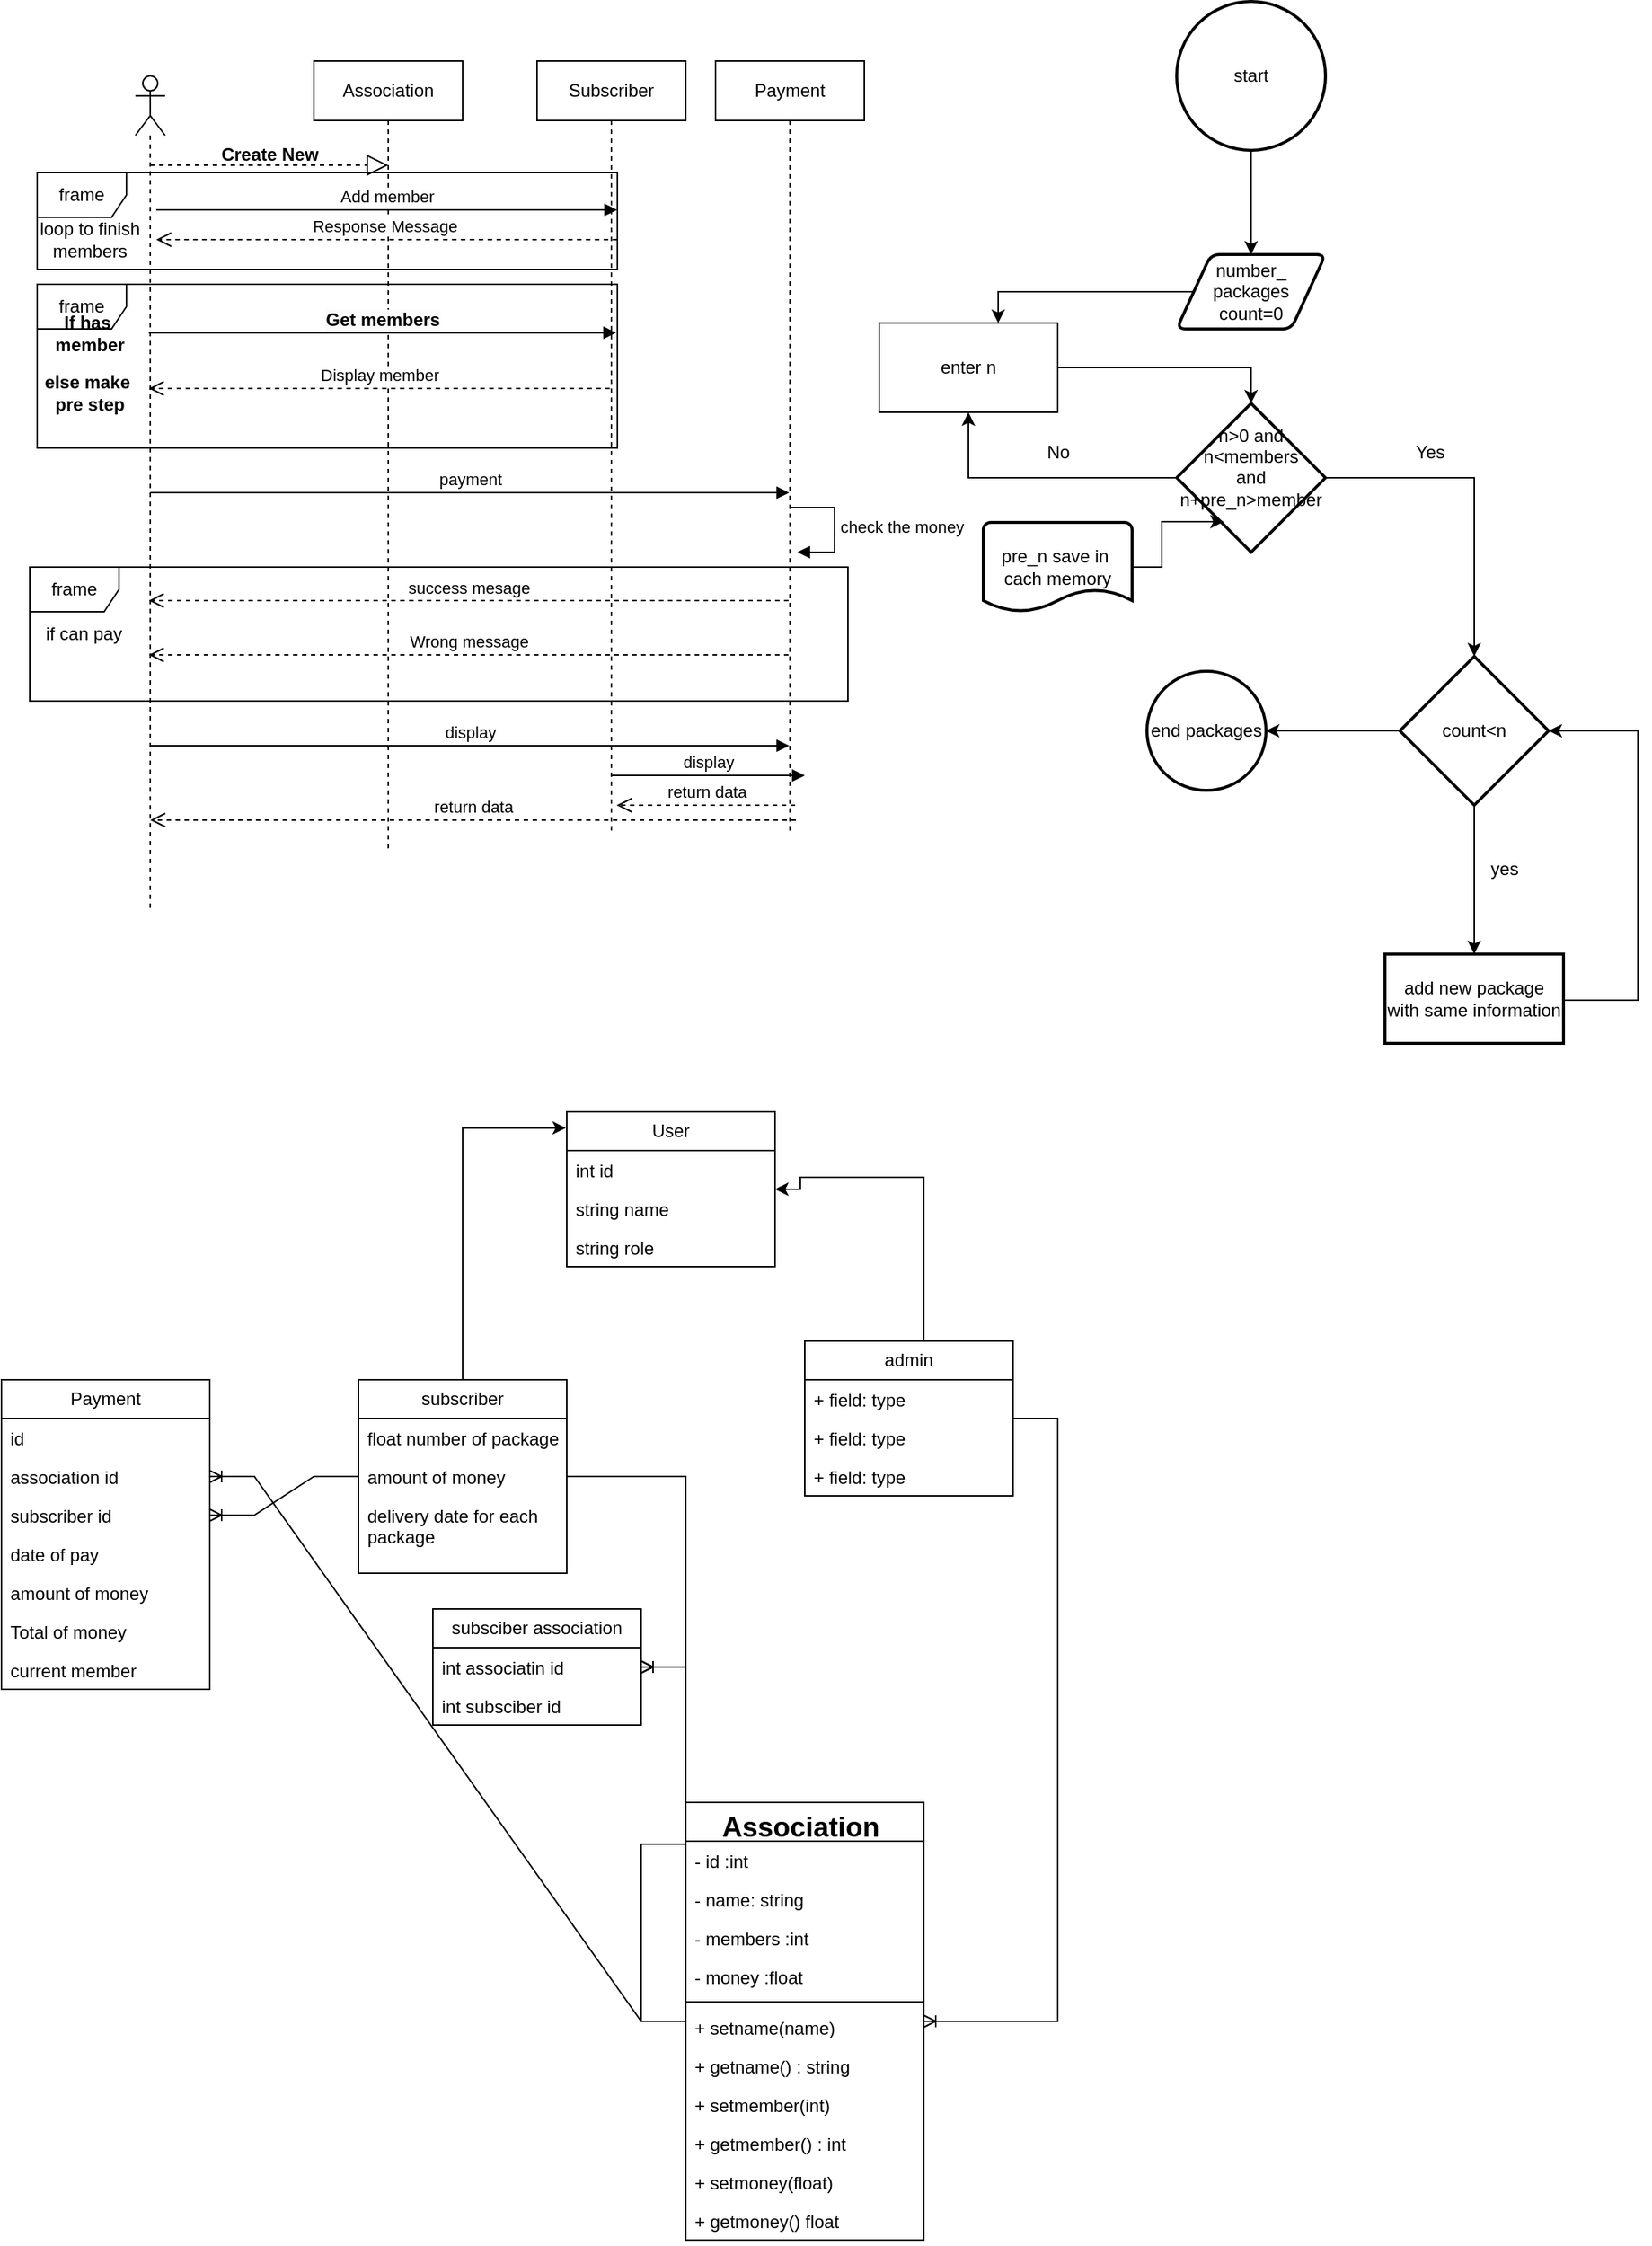 <mxfile version="24.4.6" type="github">
  <diagram name="Page-1" id="5UBuHsfjpt4iNKurUicg">
    <mxGraphModel dx="1673" dy="1842" grid="1" gridSize="10" guides="1" tooltips="1" connect="1" arrows="1" fold="1" page="1" pageScale="1" pageWidth="827" pageHeight="1169" math="0" shadow="0">
      <root>
        <mxCell id="0" />
        <mxCell id="1" parent="0" />
        <mxCell id="UJ53TDWJrt-Uf5NckLxE-1" value="&lt;span style=&quot;font-size:14.0pt;line-height:107%;&lt;br/&gt;font-family:&amp;quot;Bahnschrift Light SemiCondensed&amp;quot;,sans-serif;mso-fareast-font-family:&lt;br/&gt;Calibri;mso-fareast-theme-font:minor-latin;mso-bidi-font-family:Arial;&lt;br/&gt;mso-ansi-language:EN-US;mso-fareast-language:EN-US;mso-bidi-language:AR-SA&quot;&gt;Association&amp;nbsp;&lt;/span&gt;" style="swimlane;fontStyle=1;align=center;verticalAlign=top;childLayout=stackLayout;horizontal=1;startSize=26;horizontalStack=0;resizeParent=1;resizeParentMax=0;resizeLast=0;collapsible=1;marginBottom=0;whiteSpace=wrap;html=1;" parent="1" vertex="1">
          <mxGeometry x="460" y="180" width="160" height="294" as="geometry" />
        </mxCell>
        <mxCell id="UJ53TDWJrt-Uf5NckLxE-2" value="- id :int" style="text;strokeColor=none;fillColor=none;align=left;verticalAlign=top;spacingLeft=4;spacingRight=4;overflow=hidden;rotatable=0;points=[[0,0.5],[1,0.5]];portConstraint=eastwest;whiteSpace=wrap;html=1;" parent="UJ53TDWJrt-Uf5NckLxE-1" vertex="1">
          <mxGeometry y="26" width="160" height="26" as="geometry" />
        </mxCell>
        <mxCell id="UJ53TDWJrt-Uf5NckLxE-3" value="- name: string" style="text;strokeColor=none;fillColor=none;align=left;verticalAlign=top;spacingLeft=4;spacingRight=4;overflow=hidden;rotatable=0;points=[[0,0.5],[1,0.5]];portConstraint=eastwest;whiteSpace=wrap;html=1;" parent="UJ53TDWJrt-Uf5NckLxE-1" vertex="1">
          <mxGeometry y="52" width="160" height="26" as="geometry" />
        </mxCell>
        <mxCell id="UJ53TDWJrt-Uf5NckLxE-4" value="- members :int" style="text;strokeColor=none;fillColor=none;align=left;verticalAlign=top;spacingLeft=4;spacingRight=4;overflow=hidden;rotatable=0;points=[[0,0.5],[1,0.5]];portConstraint=eastwest;whiteSpace=wrap;html=1;" parent="UJ53TDWJrt-Uf5NckLxE-1" vertex="1">
          <mxGeometry y="78" width="160" height="26" as="geometry" />
        </mxCell>
        <mxCell id="UJ53TDWJrt-Uf5NckLxE-5" value="- money :float" style="text;strokeColor=none;fillColor=none;align=left;verticalAlign=top;spacingLeft=4;spacingRight=4;overflow=hidden;rotatable=0;points=[[0,0.5],[1,0.5]];portConstraint=eastwest;whiteSpace=wrap;html=1;" parent="UJ53TDWJrt-Uf5NckLxE-1" vertex="1">
          <mxGeometry y="104" width="160" height="26" as="geometry" />
        </mxCell>
        <mxCell id="UJ53TDWJrt-Uf5NckLxE-6" value="" style="line;strokeWidth=1;fillColor=none;align=left;verticalAlign=middle;spacingTop=-1;spacingLeft=3;spacingRight=3;rotatable=0;labelPosition=right;points=[];portConstraint=eastwest;strokeColor=inherit;" parent="UJ53TDWJrt-Uf5NckLxE-1" vertex="1">
          <mxGeometry y="130" width="160" height="8" as="geometry" />
        </mxCell>
        <mxCell id="UJ53TDWJrt-Uf5NckLxE-7" value="+ setname(name)" style="text;strokeColor=none;fillColor=none;align=left;verticalAlign=top;spacingLeft=4;spacingRight=4;overflow=hidden;rotatable=0;points=[[0,0.5],[1,0.5]];portConstraint=eastwest;whiteSpace=wrap;html=1;" parent="UJ53TDWJrt-Uf5NckLxE-1" vertex="1">
          <mxGeometry y="138" width="160" height="26" as="geometry" />
        </mxCell>
        <mxCell id="UJ53TDWJrt-Uf5NckLxE-8" value="+ getname() : string" style="text;strokeColor=none;fillColor=none;align=left;verticalAlign=top;spacingLeft=4;spacingRight=4;overflow=hidden;rotatable=0;points=[[0,0.5],[1,0.5]];portConstraint=eastwest;whiteSpace=wrap;html=1;" parent="UJ53TDWJrt-Uf5NckLxE-1" vertex="1">
          <mxGeometry y="164" width="160" height="26" as="geometry" />
        </mxCell>
        <mxCell id="UJ53TDWJrt-Uf5NckLxE-9" value="+ setmember(int)" style="text;strokeColor=none;fillColor=none;align=left;verticalAlign=top;spacingLeft=4;spacingRight=4;overflow=hidden;rotatable=0;points=[[0,0.5],[1,0.5]];portConstraint=eastwest;whiteSpace=wrap;html=1;" parent="UJ53TDWJrt-Uf5NckLxE-1" vertex="1">
          <mxGeometry y="190" width="160" height="26" as="geometry" />
        </mxCell>
        <mxCell id="UJ53TDWJrt-Uf5NckLxE-10" value="+ getmember() : int" style="text;strokeColor=none;fillColor=none;align=left;verticalAlign=top;spacingLeft=4;spacingRight=4;overflow=hidden;rotatable=0;points=[[0,0.5],[1,0.5]];portConstraint=eastwest;whiteSpace=wrap;html=1;" parent="UJ53TDWJrt-Uf5NckLxE-1" vertex="1">
          <mxGeometry y="216" width="160" height="26" as="geometry" />
        </mxCell>
        <mxCell id="UJ53TDWJrt-Uf5NckLxE-11" value="+ setmoney(float)&amp;nbsp;" style="text;strokeColor=none;fillColor=none;align=left;verticalAlign=top;spacingLeft=4;spacingRight=4;overflow=hidden;rotatable=0;points=[[0,0.5],[1,0.5]];portConstraint=eastwest;whiteSpace=wrap;html=1;" parent="UJ53TDWJrt-Uf5NckLxE-1" vertex="1">
          <mxGeometry y="242" width="160" height="26" as="geometry" />
        </mxCell>
        <mxCell id="UJ53TDWJrt-Uf5NckLxE-12" value="+ getmoney() float" style="text;strokeColor=none;fillColor=none;align=left;verticalAlign=top;spacingLeft=4;spacingRight=4;overflow=hidden;rotatable=0;points=[[0,0.5],[1,0.5]];portConstraint=eastwest;whiteSpace=wrap;html=1;" parent="UJ53TDWJrt-Uf5NckLxE-1" vertex="1">
          <mxGeometry y="268" width="160" height="26" as="geometry" />
        </mxCell>
        <mxCell id="UJ53TDWJrt-Uf5NckLxE-32" value="admin" style="swimlane;fontStyle=0;childLayout=stackLayout;horizontal=1;startSize=26;fillColor=none;horizontalStack=0;resizeParent=1;resizeParentMax=0;resizeLast=0;collapsible=1;marginBottom=0;whiteSpace=wrap;html=1;" parent="1" vertex="1">
          <mxGeometry x="540" y="-130" width="140" height="104" as="geometry" />
        </mxCell>
        <mxCell id="UJ53TDWJrt-Uf5NckLxE-34" value="+ field: type" style="text;strokeColor=none;fillColor=none;align=left;verticalAlign=top;spacingLeft=4;spacingRight=4;overflow=hidden;rotatable=0;points=[[0,0.5],[1,0.5]];portConstraint=eastwest;whiteSpace=wrap;html=1;" parent="UJ53TDWJrt-Uf5NckLxE-32" vertex="1">
          <mxGeometry y="26" width="140" height="26" as="geometry" />
        </mxCell>
        <mxCell id="UJ53TDWJrt-Uf5NckLxE-35" value="+ field: type" style="text;strokeColor=none;fillColor=none;align=left;verticalAlign=top;spacingLeft=4;spacingRight=4;overflow=hidden;rotatable=0;points=[[0,0.5],[1,0.5]];portConstraint=eastwest;whiteSpace=wrap;html=1;" parent="UJ53TDWJrt-Uf5NckLxE-32" vertex="1">
          <mxGeometry y="52" width="140" height="26" as="geometry" />
        </mxCell>
        <mxCell id="UJ53TDWJrt-Uf5NckLxE-33" value="+ field: type" style="text;strokeColor=none;fillColor=none;align=left;verticalAlign=top;spacingLeft=4;spacingRight=4;overflow=hidden;rotatable=0;points=[[0,0.5],[1,0.5]];portConstraint=eastwest;whiteSpace=wrap;html=1;" parent="UJ53TDWJrt-Uf5NckLxE-32" vertex="1">
          <mxGeometry y="78" width="140" height="26" as="geometry" />
        </mxCell>
        <mxCell id="UJ53TDWJrt-Uf5NckLxE-41" value="subscriber" style="swimlane;fontStyle=0;childLayout=stackLayout;horizontal=1;startSize=26;fillColor=none;horizontalStack=0;resizeParent=1;resizeParentMax=0;resizeLast=0;collapsible=1;marginBottom=0;whiteSpace=wrap;html=1;" parent="1" vertex="1">
          <mxGeometry x="240" y="-104" width="140" height="130" as="geometry" />
        </mxCell>
        <mxCell id="UJ53TDWJrt-Uf5NckLxE-42" value="float number of package" style="text;strokeColor=none;fillColor=none;align=left;verticalAlign=top;spacingLeft=4;spacingRight=4;overflow=hidden;rotatable=0;points=[[0,0.5],[1,0.5]];portConstraint=eastwest;whiteSpace=wrap;html=1;" parent="UJ53TDWJrt-Uf5NckLxE-41" vertex="1">
          <mxGeometry y="26" width="140" height="26" as="geometry" />
        </mxCell>
        <mxCell id="UJ53TDWJrt-Uf5NckLxE-43" value="amount of money" style="text;strokeColor=none;fillColor=none;align=left;verticalAlign=top;spacingLeft=4;spacingRight=4;overflow=hidden;rotatable=0;points=[[0,0.5],[1,0.5]];portConstraint=eastwest;whiteSpace=wrap;html=1;" parent="UJ53TDWJrt-Uf5NckLxE-41" vertex="1">
          <mxGeometry y="52" width="140" height="26" as="geometry" />
        </mxCell>
        <mxCell id="UJ53TDWJrt-Uf5NckLxE-44" value="delivery date for each package" style="text;strokeColor=none;fillColor=none;align=left;verticalAlign=top;spacingLeft=4;spacingRight=4;overflow=hidden;rotatable=0;points=[[0,0.5],[1,0.5]];portConstraint=eastwest;whiteSpace=wrap;html=1;" parent="UJ53TDWJrt-Uf5NckLxE-41" vertex="1">
          <mxGeometry y="78" width="140" height="52" as="geometry" />
        </mxCell>
        <mxCell id="UJ53TDWJrt-Uf5NckLxE-45" value="" style="edgeStyle=entityRelationEdgeStyle;fontSize=12;html=1;endArrow=ERoneToMany;rounded=0;" parent="1" source="UJ53TDWJrt-Uf5NckLxE-32" target="UJ53TDWJrt-Uf5NckLxE-1" edge="1">
          <mxGeometry width="100" height="100" relative="1" as="geometry">
            <mxPoint x="510" y="190" as="sourcePoint" />
            <mxPoint x="610" y="90" as="targetPoint" />
          </mxGeometry>
        </mxCell>
        <mxCell id="UJ53TDWJrt-Uf5NckLxE-47" value="subsciber association" style="swimlane;fontStyle=0;childLayout=stackLayout;horizontal=1;startSize=26;fillColor=none;horizontalStack=0;resizeParent=1;resizeParentMax=0;resizeLast=0;collapsible=1;marginBottom=0;whiteSpace=wrap;html=1;" parent="1" vertex="1">
          <mxGeometry x="290" y="50" width="140" height="78" as="geometry" />
        </mxCell>
        <mxCell id="UJ53TDWJrt-Uf5NckLxE-48" value="int associatin id" style="text;strokeColor=none;fillColor=none;align=left;verticalAlign=top;spacingLeft=4;spacingRight=4;overflow=hidden;rotatable=0;points=[[0,0.5],[1,0.5]];portConstraint=eastwest;whiteSpace=wrap;html=1;" parent="UJ53TDWJrt-Uf5NckLxE-47" vertex="1">
          <mxGeometry y="26" width="140" height="26" as="geometry" />
        </mxCell>
        <mxCell id="UJ53TDWJrt-Uf5NckLxE-49" value="int subsciber id" style="text;strokeColor=none;fillColor=none;align=left;verticalAlign=top;spacingLeft=4;spacingRight=4;overflow=hidden;rotatable=0;points=[[0,0.5],[1,0.5]];portConstraint=eastwest;whiteSpace=wrap;html=1;" parent="UJ53TDWJrt-Uf5NckLxE-47" vertex="1">
          <mxGeometry y="52" width="140" height="26" as="geometry" />
        </mxCell>
        <mxCell id="UJ53TDWJrt-Uf5NckLxE-51" value="" style="edgeStyle=entityRelationEdgeStyle;fontSize=12;html=1;endArrow=ERoneToMany;rounded=0;" parent="1" source="UJ53TDWJrt-Uf5NckLxE-41" target="UJ53TDWJrt-Uf5NckLxE-47" edge="1">
          <mxGeometry width="100" height="100" relative="1" as="geometry">
            <mxPoint x="120" y="-150" as="sourcePoint" />
            <mxPoint x="110" y="100" as="targetPoint" />
            <Array as="points">
              <mxPoint x="-200" y="166" />
              <mxPoint x="150" y="28" />
              <mxPoint x="-50" y="-32" />
            </Array>
          </mxGeometry>
        </mxCell>
        <mxCell id="UJ53TDWJrt-Uf5NckLxE-53" value="User" style="swimlane;fontStyle=0;childLayout=stackLayout;horizontal=1;startSize=26;fillColor=none;horizontalStack=0;resizeParent=1;resizeParentMax=0;resizeLast=0;collapsible=1;marginBottom=0;whiteSpace=wrap;html=1;" parent="1" vertex="1">
          <mxGeometry x="380" y="-284" width="140" height="104" as="geometry" />
        </mxCell>
        <mxCell id="UJ53TDWJrt-Uf5NckLxE-54" value="int id" style="text;strokeColor=none;fillColor=none;align=left;verticalAlign=top;spacingLeft=4;spacingRight=4;overflow=hidden;rotatable=0;points=[[0,0.5],[1,0.5]];portConstraint=eastwest;whiteSpace=wrap;html=1;" parent="UJ53TDWJrt-Uf5NckLxE-53" vertex="1">
          <mxGeometry y="26" width="140" height="26" as="geometry" />
        </mxCell>
        <mxCell id="UJ53TDWJrt-Uf5NckLxE-55" value="string name" style="text;strokeColor=none;fillColor=none;align=left;verticalAlign=top;spacingLeft=4;spacingRight=4;overflow=hidden;rotatable=0;points=[[0,0.5],[1,0.5]];portConstraint=eastwest;whiteSpace=wrap;html=1;" parent="UJ53TDWJrt-Uf5NckLxE-53" vertex="1">
          <mxGeometry y="52" width="140" height="26" as="geometry" />
        </mxCell>
        <mxCell id="UJ53TDWJrt-Uf5NckLxE-56" value="string role" style="text;strokeColor=none;fillColor=none;align=left;verticalAlign=top;spacingLeft=4;spacingRight=4;overflow=hidden;rotatable=0;points=[[0,0.5],[1,0.5]];portConstraint=eastwest;whiteSpace=wrap;html=1;" parent="UJ53TDWJrt-Uf5NckLxE-53" vertex="1">
          <mxGeometry y="78" width="140" height="26" as="geometry" />
        </mxCell>
        <mxCell id="UJ53TDWJrt-Uf5NckLxE-60" style="edgeStyle=orthogonalEdgeStyle;rounded=0;orthogonalLoop=1;jettySize=auto;html=1;entryX=-0.004;entryY=0.104;entryDx=0;entryDy=0;entryPerimeter=0;" parent="1" source="UJ53TDWJrt-Uf5NckLxE-41" target="UJ53TDWJrt-Uf5NckLxE-53" edge="1">
          <mxGeometry relative="1" as="geometry" />
        </mxCell>
        <mxCell id="UJ53TDWJrt-Uf5NckLxE-61" style="edgeStyle=orthogonalEdgeStyle;rounded=0;orthogonalLoop=1;jettySize=auto;html=1;" parent="1" source="UJ53TDWJrt-Uf5NckLxE-32" target="UJ53TDWJrt-Uf5NckLxE-53" edge="1">
          <mxGeometry relative="1" as="geometry">
            <mxPoint x="629.38" y="-121.872" as="sourcePoint" />
            <mxPoint x="537" y="-258.816" as="targetPoint" />
            <Array as="points">
              <mxPoint x="620" y="-240" />
              <mxPoint x="537" y="-240" />
              <mxPoint x="537" y="-232" />
            </Array>
          </mxGeometry>
        </mxCell>
        <mxCell id="U8FhN1sa_5-zTdxYwphC-2" value="" style="shape=umlLifeline;perimeter=lifelinePerimeter;whiteSpace=wrap;html=1;container=1;dropTarget=0;collapsible=0;recursiveResize=0;outlineConnect=0;portConstraint=eastwest;newEdgeStyle={&quot;curved&quot;:0,&quot;rounded&quot;:0};participant=umlActor;" parent="1" vertex="1">
          <mxGeometry x="90" y="-980" width="20" height="560" as="geometry" />
        </mxCell>
        <mxCell id="U8FhN1sa_5-zTdxYwphC-3" value="Association" style="shape=umlLifeline;perimeter=lifelinePerimeter;whiteSpace=wrap;html=1;container=1;dropTarget=0;collapsible=0;recursiveResize=0;outlineConnect=0;portConstraint=eastwest;newEdgeStyle={&quot;curved&quot;:0,&quot;rounded&quot;:0};" parent="1" vertex="1">
          <mxGeometry x="210" y="-990" width="100" height="530" as="geometry" />
        </mxCell>
        <mxCell id="U8FhN1sa_5-zTdxYwphC-5" value="Subscriber" style="shape=umlLifeline;perimeter=lifelinePerimeter;whiteSpace=wrap;html=1;container=1;dropTarget=0;collapsible=0;recursiveResize=0;outlineConnect=0;portConstraint=eastwest;newEdgeStyle={&quot;curved&quot;:0,&quot;rounded&quot;:0};" parent="1" vertex="1">
          <mxGeometry x="360" y="-990" width="100" height="520" as="geometry" />
        </mxCell>
        <mxCell id="U8FhN1sa_5-zTdxYwphC-6" value="" style="endArrow=block;dashed=1;endFill=0;endSize=12;html=1;rounded=0;" parent="1" edge="1">
          <mxGeometry width="160" relative="1" as="geometry">
            <mxPoint x="100" y="-920" as="sourcePoint" />
            <mxPoint x="260" y="-920" as="targetPoint" />
          </mxGeometry>
        </mxCell>
        <mxCell id="U8FhN1sa_5-zTdxYwphC-7" value="Create New" style="text;align=center;fontStyle=1;verticalAlign=middle;spacingLeft=3;spacingRight=3;strokeColor=none;rotatable=0;points=[[0,0.5],[1,0.5]];portConstraint=eastwest;html=1;" parent="1" vertex="1">
          <mxGeometry x="140" y="-940" width="80" height="26" as="geometry" />
        </mxCell>
        <mxCell id="U8FhN1sa_5-zTdxYwphC-10" value="Display member" style="html=1;verticalAlign=bottom;endArrow=open;dashed=1;endSize=8;curved=0;rounded=0;" parent="1" edge="1">
          <mxGeometry relative="1" as="geometry">
            <mxPoint x="408.83" y="-770" as="sourcePoint" />
            <mxPoint x="98.997" y="-770" as="targetPoint" />
          </mxGeometry>
        </mxCell>
        <mxCell id="U8FhN1sa_5-zTdxYwphC-13" value="&lt;span style=&quot;font-size: 12px; font-weight: 700; background-color: rgb(251, 251, 251);&quot;&gt;Get members&lt;/span&gt;" style="html=1;verticalAlign=bottom;endArrow=block;curved=0;rounded=0;" parent="1" edge="1">
          <mxGeometry width="80" relative="1" as="geometry">
            <mxPoint x="98.997" y="-807.42" as="sourcePoint" />
            <mxPoint x="413.16" y="-807.42" as="targetPoint" />
          </mxGeometry>
        </mxCell>
        <mxCell id="U8FhN1sa_5-zTdxYwphC-17" value="Add member" style="html=1;verticalAlign=bottom;endArrow=block;curved=0;rounded=0;" parent="1" edge="1">
          <mxGeometry width="80" relative="1" as="geometry">
            <mxPoint x="103.997" y="-890" as="sourcePoint" />
            <mxPoint x="413.83" y="-890" as="targetPoint" />
          </mxGeometry>
        </mxCell>
        <mxCell id="U8FhN1sa_5-zTdxYwphC-18" value="Response Message&amp;nbsp;" style="html=1;verticalAlign=bottom;endArrow=open;dashed=1;endSize=8;curved=0;rounded=0;" parent="1" edge="1">
          <mxGeometry relative="1" as="geometry">
            <mxPoint x="413.83" y="-870" as="sourcePoint" />
            <mxPoint x="103.997" y="-870" as="targetPoint" />
          </mxGeometry>
        </mxCell>
        <mxCell id="U8FhN1sa_5-zTdxYwphC-19" value="frame" style="shape=umlFrame;whiteSpace=wrap;html=1;pointerEvents=0;" parent="1" vertex="1">
          <mxGeometry x="24" y="-840" width="390" height="110" as="geometry" />
        </mxCell>
        <mxCell id="U8FhN1sa_5-zTdxYwphC-20" value="If has&amp;nbsp;&lt;div&gt;member&lt;/div&gt;" style="text;align=center;fontStyle=1;verticalAlign=middle;spacingLeft=3;spacingRight=3;strokeColor=none;rotatable=0;points=[[0,0.5],[1,0.5]];portConstraint=eastwest;html=1;" parent="1" vertex="1">
          <mxGeometry x="19" y="-820" width="80" height="26" as="geometry" />
        </mxCell>
        <mxCell id="U8FhN1sa_5-zTdxYwphC-21" value="else make&amp;nbsp;&lt;div&gt;pre step&lt;/div&gt;" style="text;align=center;fontStyle=1;verticalAlign=middle;spacingLeft=3;spacingRight=3;strokeColor=none;rotatable=0;points=[[0,0.5],[1,0.5]];portConstraint=eastwest;html=1;" parent="1" vertex="1">
          <mxGeometry x="19" y="-780" width="80" height="26" as="geometry" />
        </mxCell>
        <mxCell id="U8FhN1sa_5-zTdxYwphC-23" value="frame" style="shape=umlFrame;whiteSpace=wrap;html=1;pointerEvents=0;" parent="1" vertex="1">
          <mxGeometry x="24" y="-915" width="390" height="65" as="geometry" />
        </mxCell>
        <mxCell id="U8FhN1sa_5-zTdxYwphC-24" value="loop to finish&lt;div&gt;members&lt;/div&gt;" style="text;html=1;align=center;verticalAlign=middle;resizable=0;points=[];autosize=1;strokeColor=none;fillColor=none;" parent="1" vertex="1">
          <mxGeometry x="14" y="-890" width="90" height="40" as="geometry" />
        </mxCell>
        <mxCell id="U8FhN1sa_5-zTdxYwphC-28" style="edgeStyle=orthogonalEdgeStyle;rounded=0;orthogonalLoop=1;jettySize=auto;html=1;entryX=0.5;entryY=0;entryDx=0;entryDy=0;" parent="1" source="U8FhN1sa_5-zTdxYwphC-26" target="U8FhN1sa_5-zTdxYwphC-27" edge="1">
          <mxGeometry relative="1" as="geometry" />
        </mxCell>
        <mxCell id="U8FhN1sa_5-zTdxYwphC-26" value="start" style="strokeWidth=2;html=1;shape=mxgraph.flowchart.start_2;whiteSpace=wrap;" parent="1" vertex="1">
          <mxGeometry x="790" y="-1030" width="100" height="100" as="geometry" />
        </mxCell>
        <mxCell id="U8FhN1sa_5-zTdxYwphC-30" style="edgeStyle=orthogonalEdgeStyle;rounded=0;orthogonalLoop=1;jettySize=auto;html=1;" parent="1" source="U8FhN1sa_5-zTdxYwphC-27" target="U8FhN1sa_5-zTdxYwphC-38" edge="1">
          <mxGeometry relative="1" as="geometry">
            <Array as="points">
              <mxPoint x="670" y="-835" />
            </Array>
          </mxGeometry>
        </mxCell>
        <mxCell id="U8FhN1sa_5-zTdxYwphC-27" value="number_&lt;div&gt;packages&lt;/div&gt;&lt;div&gt;count=0&lt;/div&gt;" style="shape=parallelogram;html=1;strokeWidth=2;perimeter=parallelogramPerimeter;whiteSpace=wrap;rounded=1;arcSize=12;size=0.23;" parent="1" vertex="1">
          <mxGeometry x="790" y="-860" width="100" height="50" as="geometry" />
        </mxCell>
        <mxCell id="U8FhN1sa_5-zTdxYwphC-31" style="edgeStyle=orthogonalEdgeStyle;rounded=0;orthogonalLoop=1;jettySize=auto;html=1;entryX=0.5;entryY=0;entryDx=0;entryDy=0;entryPerimeter=0;" parent="1" source="U8FhN1sa_5-zTdxYwphC-29" target="U8FhN1sa_5-zTdxYwphC-35" edge="1">
          <mxGeometry relative="1" as="geometry">
            <mxPoint x="1010" y="-560" as="targetPoint" />
          </mxGeometry>
        </mxCell>
        <mxCell id="U8FhN1sa_5-zTdxYwphC-33" style="edgeStyle=orthogonalEdgeStyle;rounded=0;orthogonalLoop=1;jettySize=auto;html=1;entryX=0.5;entryY=1;entryDx=0;entryDy=0;" parent="1" source="U8FhN1sa_5-zTdxYwphC-29" target="U8FhN1sa_5-zTdxYwphC-38" edge="1">
          <mxGeometry relative="1" as="geometry">
            <mxPoint x="660" y="-570" as="targetPoint" />
          </mxGeometry>
        </mxCell>
        <mxCell id="U8FhN1sa_5-zTdxYwphC-29" value="n&amp;gt;0 and&lt;div&gt;n&amp;lt;members&lt;/div&gt;&lt;div&gt;and n+pre_n&amp;gt;member&lt;/div&gt;&lt;div&gt;&lt;br&gt;&lt;/div&gt;" style="strokeWidth=2;html=1;shape=mxgraph.flowchart.decision;whiteSpace=wrap;" parent="1" vertex="1">
          <mxGeometry x="790" y="-760" width="100" height="100" as="geometry" />
        </mxCell>
        <mxCell id="U8FhN1sa_5-zTdxYwphC-32" value="Yes" style="text;html=1;align=center;verticalAlign=middle;resizable=0;points=[];autosize=1;strokeColor=none;fillColor=none;" parent="1" vertex="1">
          <mxGeometry x="940" y="-742" width="40" height="30" as="geometry" />
        </mxCell>
        <mxCell id="U8FhN1sa_5-zTdxYwphC-34" value="No" style="text;html=1;align=center;verticalAlign=middle;resizable=0;points=[];autosize=1;strokeColor=none;fillColor=none;" parent="1" vertex="1">
          <mxGeometry x="690" y="-742" width="40" height="30" as="geometry" />
        </mxCell>
        <mxCell id="U8FhN1sa_5-zTdxYwphC-43" value="" style="edgeStyle=orthogonalEdgeStyle;rounded=0;orthogonalLoop=1;jettySize=auto;html=1;" parent="1" source="U8FhN1sa_5-zTdxYwphC-35" target="U8FhN1sa_5-zTdxYwphC-42" edge="1">
          <mxGeometry relative="1" as="geometry" />
        </mxCell>
        <mxCell id="U8FhN1sa_5-zTdxYwphC-61" value="" style="edgeStyle=orthogonalEdgeStyle;rounded=0;orthogonalLoop=1;jettySize=auto;html=1;" parent="1" source="U8FhN1sa_5-zTdxYwphC-35" target="U8FhN1sa_5-zTdxYwphC-60" edge="1">
          <mxGeometry relative="1" as="geometry" />
        </mxCell>
        <mxCell id="U8FhN1sa_5-zTdxYwphC-35" value="count&amp;lt;n" style="strokeWidth=2;html=1;shape=mxgraph.flowchart.decision;whiteSpace=wrap;" parent="1" vertex="1">
          <mxGeometry x="940" y="-590" width="100" height="100" as="geometry" />
        </mxCell>
        <mxCell id="U8FhN1sa_5-zTdxYwphC-38" value="enter n" style="whiteSpace=wrap;html=1;" parent="1" vertex="1">
          <mxGeometry x="590" y="-814" width="120" height="60" as="geometry" />
        </mxCell>
        <mxCell id="U8FhN1sa_5-zTdxYwphC-39" style="edgeStyle=orthogonalEdgeStyle;rounded=0;orthogonalLoop=1;jettySize=auto;html=1;entryX=0.5;entryY=0;entryDx=0;entryDy=0;entryPerimeter=0;" parent="1" source="U8FhN1sa_5-zTdxYwphC-38" target="U8FhN1sa_5-zTdxYwphC-29" edge="1">
          <mxGeometry relative="1" as="geometry" />
        </mxCell>
        <mxCell id="U8FhN1sa_5-zTdxYwphC-42" value="add new package&lt;div&gt;with same information&lt;/div&gt;" style="whiteSpace=wrap;html=1;strokeWidth=2;" parent="1" vertex="1">
          <mxGeometry x="930" y="-390" width="120" height="60" as="geometry" />
        </mxCell>
        <mxCell id="U8FhN1sa_5-zTdxYwphC-44" value="yes" style="text;html=1;align=center;verticalAlign=middle;resizable=0;points=[];autosize=1;strokeColor=none;fillColor=none;" parent="1" vertex="1">
          <mxGeometry x="990" y="-462" width="40" height="30" as="geometry" />
        </mxCell>
        <mxCell id="U8FhN1sa_5-zTdxYwphC-45" style="edgeStyle=orthogonalEdgeStyle;rounded=0;orthogonalLoop=1;jettySize=auto;html=1;entryX=1;entryY=0.5;entryDx=0;entryDy=0;entryPerimeter=0;" parent="1" target="U8FhN1sa_5-zTdxYwphC-35" edge="1">
          <mxGeometry relative="1" as="geometry">
            <mxPoint x="1050.0" y="-360" as="sourcePoint" />
            <mxPoint x="1100" y="-510" as="targetPoint" />
            <Array as="points">
              <mxPoint x="1050" y="-359" />
              <mxPoint x="1100" y="-359" />
              <mxPoint x="1100" y="-540" />
            </Array>
          </mxGeometry>
        </mxCell>
        <mxCell id="U8FhN1sa_5-zTdxYwphC-60" value="end packages" style="ellipse;whiteSpace=wrap;html=1;strokeWidth=2;" parent="1" vertex="1">
          <mxGeometry x="770" y="-580" width="80" height="80" as="geometry" />
        </mxCell>
        <mxCell id="U8FhN1sa_5-zTdxYwphC-62" value="pre_n save in&amp;nbsp;&lt;div&gt;cach memory&lt;/div&gt;" style="strokeWidth=2;html=1;shape=mxgraph.flowchart.document2;whiteSpace=wrap;size=0.25;" parent="1" vertex="1">
          <mxGeometry x="660" y="-680" width="100" height="60" as="geometry" />
        </mxCell>
        <mxCell id="U8FhN1sa_5-zTdxYwphC-65" style="edgeStyle=orthogonalEdgeStyle;rounded=0;orthogonalLoop=1;jettySize=auto;html=1;entryX=0.316;entryY=0.795;entryDx=0;entryDy=0;entryPerimeter=0;" parent="1" source="U8FhN1sa_5-zTdxYwphC-62" target="U8FhN1sa_5-zTdxYwphC-29" edge="1">
          <mxGeometry relative="1" as="geometry" />
        </mxCell>
        <mxCell id="UJ53TDWJrt-Uf5NckLxE-52" value="" style="edgeStyle=entityRelationEdgeStyle;fontSize=12;html=1;endArrow=ERoneToMany;rounded=0;" parent="1" source="UJ53TDWJrt-Uf5NckLxE-1" target="UJ53TDWJrt-Uf5NckLxE-47" edge="1">
          <mxGeometry width="100" height="100" relative="1" as="geometry">
            <mxPoint x="350.0" y="121.0" as="sourcePoint" />
            <mxPoint x="499" y="206" as="targetPoint" />
            <Array as="points">
              <mxPoint x="499" y="294" />
            </Array>
          </mxGeometry>
        </mxCell>
        <mxCell id="AlrUzdBmBTRxOo9cYGfL-2" value="payment" style="html=1;verticalAlign=bottom;endArrow=block;curved=0;rounded=0;" edge="1" parent="1" source="U8FhN1sa_5-zTdxYwphC-2" target="AlrUzdBmBTRxOo9cYGfL-3">
          <mxGeometry width="80" relative="1" as="geometry">
            <mxPoint x="120" y="-680" as="sourcePoint" />
            <mxPoint x="200" y="-680" as="targetPoint" />
          </mxGeometry>
        </mxCell>
        <mxCell id="AlrUzdBmBTRxOo9cYGfL-3" value="Payment" style="shape=umlLifeline;perimeter=lifelinePerimeter;whiteSpace=wrap;html=1;container=1;dropTarget=0;collapsible=0;recursiveResize=0;outlineConnect=0;portConstraint=eastwest;newEdgeStyle={&quot;curved&quot;:0,&quot;rounded&quot;:0};" vertex="1" parent="1">
          <mxGeometry x="480" y="-990" width="100" height="520" as="geometry" />
        </mxCell>
        <mxCell id="AlrUzdBmBTRxOo9cYGfL-4" value="Payment" style="swimlane;fontStyle=0;childLayout=stackLayout;horizontal=1;startSize=26;fillColor=none;horizontalStack=0;resizeParent=1;resizeParentMax=0;resizeLast=0;collapsible=1;marginBottom=0;whiteSpace=wrap;html=1;" vertex="1" parent="1">
          <mxGeometry y="-104" width="140" height="208" as="geometry" />
        </mxCell>
        <mxCell id="AlrUzdBmBTRxOo9cYGfL-5" value="id" style="text;strokeColor=none;fillColor=none;align=left;verticalAlign=top;spacingLeft=4;spacingRight=4;overflow=hidden;rotatable=0;points=[[0,0.5],[1,0.5]];portConstraint=eastwest;whiteSpace=wrap;html=1;" vertex="1" parent="AlrUzdBmBTRxOo9cYGfL-4">
          <mxGeometry y="26" width="140" height="26" as="geometry" />
        </mxCell>
        <mxCell id="AlrUzdBmBTRxOo9cYGfL-6" value="association id" style="text;strokeColor=none;fillColor=none;align=left;verticalAlign=top;spacingLeft=4;spacingRight=4;overflow=hidden;rotatable=0;points=[[0,0.5],[1,0.5]];portConstraint=eastwest;whiteSpace=wrap;html=1;" vertex="1" parent="AlrUzdBmBTRxOo9cYGfL-4">
          <mxGeometry y="52" width="140" height="26" as="geometry" />
        </mxCell>
        <mxCell id="AlrUzdBmBTRxOo9cYGfL-7" value="subscriber id" style="text;strokeColor=none;fillColor=none;align=left;verticalAlign=top;spacingLeft=4;spacingRight=4;overflow=hidden;rotatable=0;points=[[0,0.5],[1,0.5]];portConstraint=eastwest;whiteSpace=wrap;html=1;" vertex="1" parent="AlrUzdBmBTRxOo9cYGfL-4">
          <mxGeometry y="78" width="140" height="26" as="geometry" />
        </mxCell>
        <mxCell id="AlrUzdBmBTRxOo9cYGfL-8" value="date of pay" style="text;strokeColor=none;fillColor=none;align=left;verticalAlign=top;spacingLeft=4;spacingRight=4;overflow=hidden;rotatable=0;points=[[0,0.5],[1,0.5]];portConstraint=eastwest;whiteSpace=wrap;html=1;" vertex="1" parent="AlrUzdBmBTRxOo9cYGfL-4">
          <mxGeometry y="104" width="140" height="26" as="geometry" />
        </mxCell>
        <mxCell id="AlrUzdBmBTRxOo9cYGfL-9" value="amount of money" style="text;strokeColor=none;fillColor=none;align=left;verticalAlign=top;spacingLeft=4;spacingRight=4;overflow=hidden;rotatable=0;points=[[0,0.5],[1,0.5]];portConstraint=eastwest;whiteSpace=wrap;html=1;" vertex="1" parent="AlrUzdBmBTRxOo9cYGfL-4">
          <mxGeometry y="130" width="140" height="26" as="geometry" />
        </mxCell>
        <mxCell id="AlrUzdBmBTRxOo9cYGfL-10" value="Total of money" style="text;strokeColor=none;fillColor=none;align=left;verticalAlign=top;spacingLeft=4;spacingRight=4;overflow=hidden;rotatable=0;points=[[0,0.5],[1,0.5]];portConstraint=eastwest;whiteSpace=wrap;html=1;" vertex="1" parent="AlrUzdBmBTRxOo9cYGfL-4">
          <mxGeometry y="156" width="140" height="26" as="geometry" />
        </mxCell>
        <mxCell id="AlrUzdBmBTRxOo9cYGfL-11" value="current member" style="text;strokeColor=none;fillColor=none;align=left;verticalAlign=top;spacingLeft=4;spacingRight=4;overflow=hidden;rotatable=0;points=[[0,0.5],[1,0.5]];portConstraint=eastwest;whiteSpace=wrap;html=1;" vertex="1" parent="AlrUzdBmBTRxOo9cYGfL-4">
          <mxGeometry y="182" width="140" height="26" as="geometry" />
        </mxCell>
        <mxCell id="AlrUzdBmBTRxOo9cYGfL-12" value="" style="edgeStyle=entityRelationEdgeStyle;fontSize=12;html=1;endArrow=ERoneToMany;rounded=0;" edge="1" parent="1" source="UJ53TDWJrt-Uf5NckLxE-41" target="AlrUzdBmBTRxOo9cYGfL-7">
          <mxGeometry width="100" height="100" relative="1" as="geometry">
            <mxPoint x="110" y="-160" as="sourcePoint" />
            <mxPoint x="210" y="-260" as="targetPoint" />
          </mxGeometry>
        </mxCell>
        <mxCell id="AlrUzdBmBTRxOo9cYGfL-13" value="" style="edgeStyle=entityRelationEdgeStyle;fontSize=12;html=1;endArrow=ERoneToMany;rounded=0;" edge="1" parent="1" source="UJ53TDWJrt-Uf5NckLxE-1" target="AlrUzdBmBTRxOo9cYGfL-6">
          <mxGeometry width="100" height="100" relative="1" as="geometry">
            <mxPoint x="250" y="-29" as="sourcePoint" />
            <mxPoint x="150" y="-3" as="targetPoint" />
          </mxGeometry>
        </mxCell>
        <mxCell id="AlrUzdBmBTRxOo9cYGfL-14" value="success mesage" style="html=1;verticalAlign=bottom;endArrow=open;dashed=1;endSize=8;curved=0;rounded=0;" edge="1" parent="1">
          <mxGeometry relative="1" as="geometry">
            <mxPoint x="529" y="-627.5" as="sourcePoint" />
            <mxPoint x="99" y="-627.5" as="targetPoint" />
            <Array as="points">
              <mxPoint x="259.5" y="-627.5" />
            </Array>
          </mxGeometry>
        </mxCell>
        <mxCell id="AlrUzdBmBTRxOo9cYGfL-18" value="check the money" style="html=1;align=left;spacingLeft=2;endArrow=block;rounded=0;edgeStyle=orthogonalEdgeStyle;curved=0;rounded=0;" edge="1" parent="1">
          <mxGeometry relative="1" as="geometry">
            <mxPoint x="530" y="-690" as="sourcePoint" />
            <Array as="points">
              <mxPoint x="560" y="-660" />
            </Array>
            <mxPoint x="535" y="-660" as="targetPoint" />
          </mxGeometry>
        </mxCell>
        <mxCell id="AlrUzdBmBTRxOo9cYGfL-19" value="frame" style="shape=umlFrame;whiteSpace=wrap;html=1;pointerEvents=0;" vertex="1" parent="1">
          <mxGeometry x="19" y="-650" width="550" height="90" as="geometry" />
        </mxCell>
        <mxCell id="AlrUzdBmBTRxOo9cYGfL-20" value="if can pay" style="text;html=1;align=center;verticalAlign=middle;resizable=0;points=[];autosize=1;strokeColor=none;fillColor=none;" vertex="1" parent="1">
          <mxGeometry x="20" y="-620" width="70" height="30" as="geometry" />
        </mxCell>
        <mxCell id="AlrUzdBmBTRxOo9cYGfL-21" value="Wrong message" style="html=1;verticalAlign=bottom;endArrow=open;dashed=1;endSize=8;curved=0;rounded=0;" edge="1" parent="1">
          <mxGeometry relative="1" as="geometry">
            <mxPoint x="529" y="-591" as="sourcePoint" />
            <mxPoint x="99" y="-591" as="targetPoint" />
            <Array as="points">
              <mxPoint x="259.5" y="-591" />
            </Array>
          </mxGeometry>
        </mxCell>
        <mxCell id="AlrUzdBmBTRxOo9cYGfL-22" value="display" style="html=1;verticalAlign=bottom;endArrow=block;curved=0;rounded=0;" edge="1" parent="1" target="AlrUzdBmBTRxOo9cYGfL-3">
          <mxGeometry width="80" relative="1" as="geometry">
            <mxPoint x="100" y="-530" as="sourcePoint" />
            <mxPoint x="180" y="-530" as="targetPoint" />
          </mxGeometry>
        </mxCell>
        <mxCell id="AlrUzdBmBTRxOo9cYGfL-23" value="display" style="html=1;verticalAlign=bottom;endArrow=block;curved=0;rounded=0;" edge="1" parent="1">
          <mxGeometry width="80" relative="1" as="geometry">
            <mxPoint x="410" y="-510" as="sourcePoint" />
            <mxPoint x="540" y="-510" as="targetPoint" />
          </mxGeometry>
        </mxCell>
        <mxCell id="AlrUzdBmBTRxOo9cYGfL-24" value="return data" style="html=1;verticalAlign=bottom;endArrow=open;dashed=1;endSize=8;curved=0;rounded=0;" edge="1" parent="1">
          <mxGeometry relative="1" as="geometry">
            <mxPoint x="533.5" y="-490" as="sourcePoint" />
            <mxPoint x="413.5" y="-490" as="targetPoint" />
          </mxGeometry>
        </mxCell>
        <mxCell id="AlrUzdBmBTRxOo9cYGfL-26" value="return data" style="html=1;verticalAlign=bottom;endArrow=open;dashed=1;endSize=8;curved=0;rounded=0;" edge="1" parent="1" target="U8FhN1sa_5-zTdxYwphC-2">
          <mxGeometry relative="1" as="geometry">
            <mxPoint x="534" y="-480" as="sourcePoint" />
            <mxPoint x="414" y="-480" as="targetPoint" />
          </mxGeometry>
        </mxCell>
      </root>
    </mxGraphModel>
  </diagram>
</mxfile>
